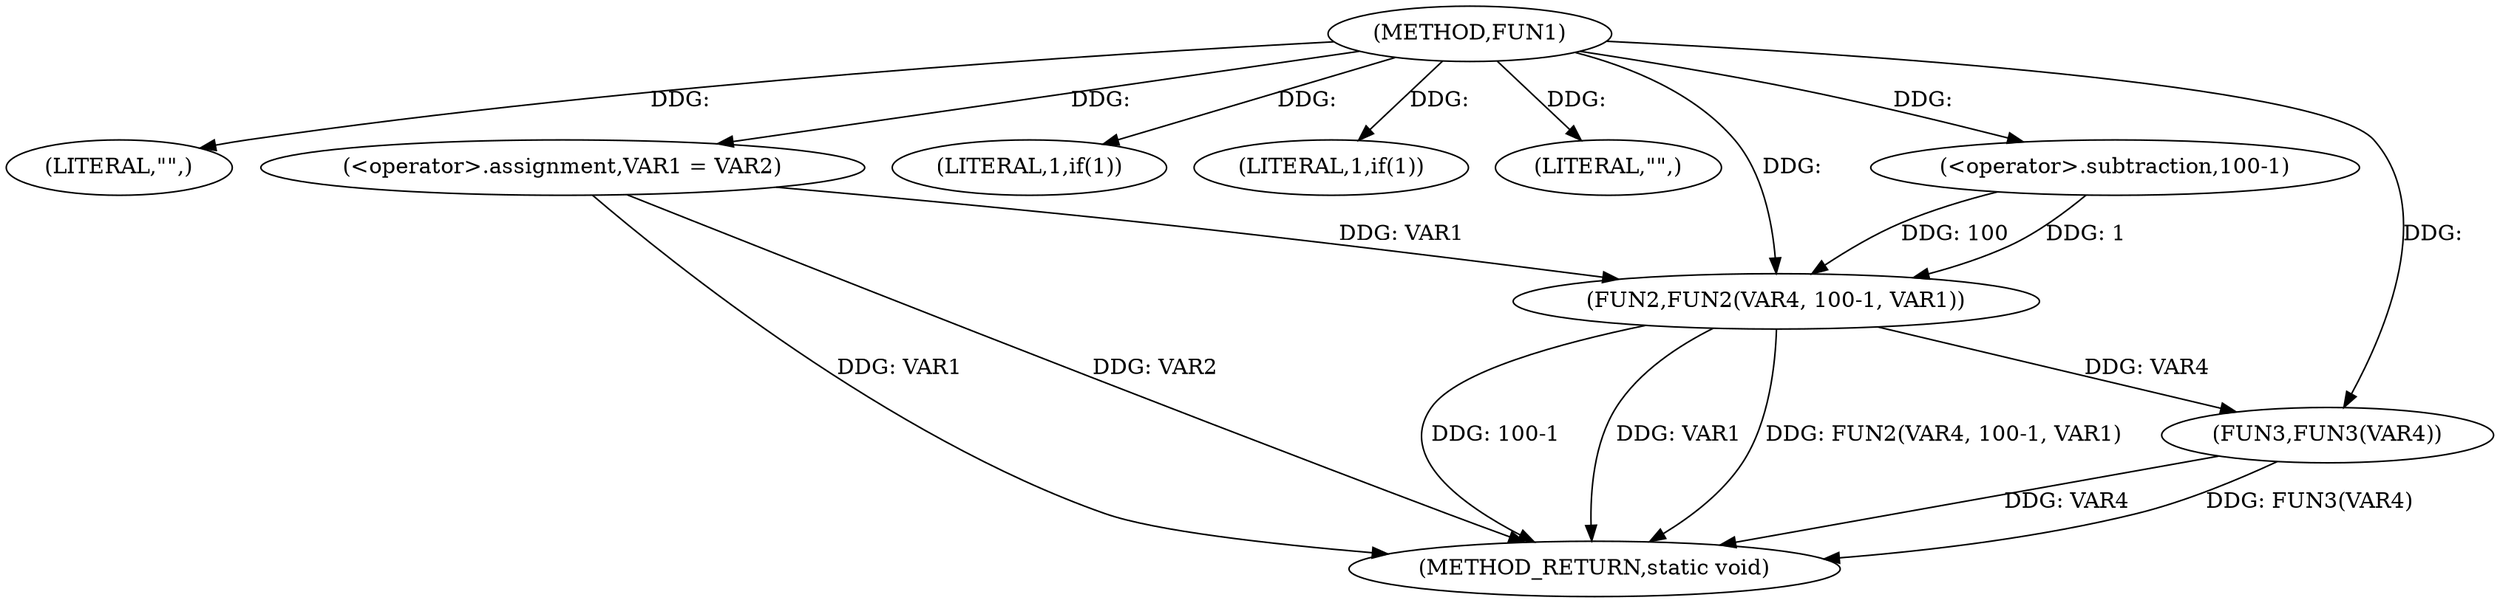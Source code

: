 digraph FUN1 {  
"1000100" [label = "(METHOD,FUN1)" ]
"1000123" [label = "(METHOD_RETURN,static void)" ]
"1000103" [label = "(LITERAL,\"\",)" ]
"1000104" [label = "(<operator>.assignment,VAR1 = VAR2)" ]
"1000108" [label = "(LITERAL,1,if(1))" ]
"1000111" [label = "(LITERAL,1,if(1))" ]
"1000114" [label = "(LITERAL,\"\",)" ]
"1000115" [label = "(FUN2,FUN2(VAR4, 100-1, VAR1))" ]
"1000117" [label = "(<operator>.subtraction,100-1)" ]
"1000121" [label = "(FUN3,FUN3(VAR4))" ]
  "1000115" -> "1000123"  [ label = "DDG: 100-1"] 
  "1000104" -> "1000123"  [ label = "DDG: VAR1"] 
  "1000115" -> "1000123"  [ label = "DDG: VAR1"] 
  "1000121" -> "1000123"  [ label = "DDG: VAR4"] 
  "1000104" -> "1000123"  [ label = "DDG: VAR2"] 
  "1000115" -> "1000123"  [ label = "DDG: FUN2(VAR4, 100-1, VAR1)"] 
  "1000121" -> "1000123"  [ label = "DDG: FUN3(VAR4)"] 
  "1000100" -> "1000103"  [ label = "DDG: "] 
  "1000100" -> "1000104"  [ label = "DDG: "] 
  "1000100" -> "1000108"  [ label = "DDG: "] 
  "1000100" -> "1000111"  [ label = "DDG: "] 
  "1000100" -> "1000114"  [ label = "DDG: "] 
  "1000100" -> "1000115"  [ label = "DDG: "] 
  "1000117" -> "1000115"  [ label = "DDG: 100"] 
  "1000117" -> "1000115"  [ label = "DDG: 1"] 
  "1000100" -> "1000117"  [ label = "DDG: "] 
  "1000104" -> "1000115"  [ label = "DDG: VAR1"] 
  "1000115" -> "1000121"  [ label = "DDG: VAR4"] 
  "1000100" -> "1000121"  [ label = "DDG: "] 
}
